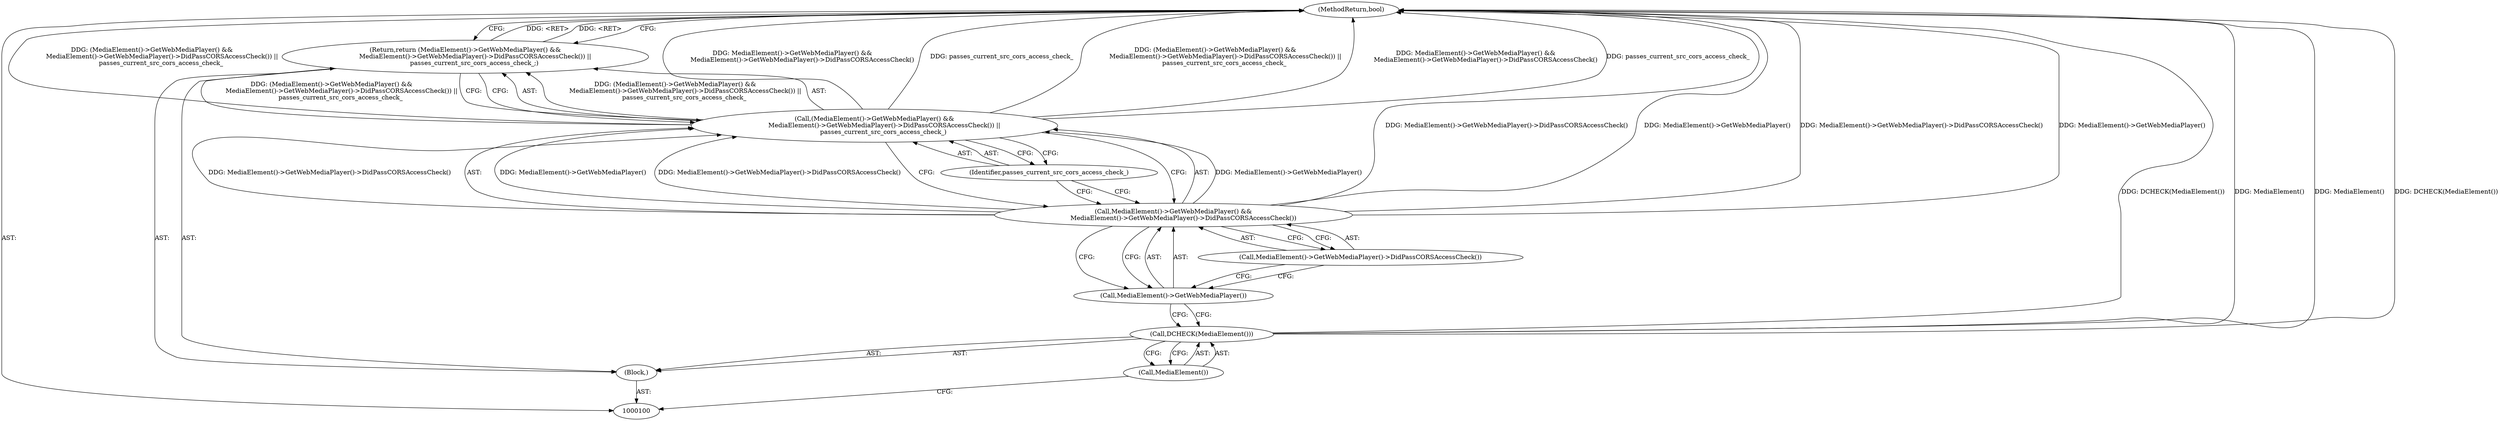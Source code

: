 digraph "1_Chrome_761c75d2d607638ff53c764b4925bcca9be601d8_2" {
"1000110" [label="(MethodReturn,bool)"];
"1000101" [label="(Block,)"];
"1000102" [label="(Call,DCHECK(MediaElement()))"];
"1000103" [label="(Call,MediaElement())"];
"1000106" [label="(Call,MediaElement()->GetWebMediaPlayer() &&\n          MediaElement()->GetWebMediaPlayer()->DidPassCORSAccessCheck())"];
"1000107" [label="(Call,MediaElement()->GetWebMediaPlayer())"];
"1000104" [label="(Return,return (MediaElement()->GetWebMediaPlayer() &&\n          MediaElement()->GetWebMediaPlayer()->DidPassCORSAccessCheck()) ||\n         passes_current_src_cors_access_check_;)"];
"1000105" [label="(Call,(MediaElement()->GetWebMediaPlayer() &&\n          MediaElement()->GetWebMediaPlayer()->DidPassCORSAccessCheck()) ||\n         passes_current_src_cors_access_check_)"];
"1000108" [label="(Call,MediaElement()->GetWebMediaPlayer()->DidPassCORSAccessCheck())"];
"1000109" [label="(Identifier,passes_current_src_cors_access_check_)"];
"1000110" -> "1000100"  [label="AST: "];
"1000110" -> "1000104"  [label="CFG: "];
"1000106" -> "1000110"  [label="DDG: MediaElement()->GetWebMediaPlayer()->DidPassCORSAccessCheck()"];
"1000106" -> "1000110"  [label="DDG: MediaElement()->GetWebMediaPlayer()"];
"1000105" -> "1000110"  [label="DDG: (MediaElement()->GetWebMediaPlayer() &&\n          MediaElement()->GetWebMediaPlayer()->DidPassCORSAccessCheck()) ||\n         passes_current_src_cors_access_check_"];
"1000105" -> "1000110"  [label="DDG: MediaElement()->GetWebMediaPlayer() &&\n          MediaElement()->GetWebMediaPlayer()->DidPassCORSAccessCheck()"];
"1000105" -> "1000110"  [label="DDG: passes_current_src_cors_access_check_"];
"1000102" -> "1000110"  [label="DDG: MediaElement()"];
"1000102" -> "1000110"  [label="DDG: DCHECK(MediaElement())"];
"1000104" -> "1000110"  [label="DDG: <RET>"];
"1000101" -> "1000100"  [label="AST: "];
"1000102" -> "1000101"  [label="AST: "];
"1000104" -> "1000101"  [label="AST: "];
"1000102" -> "1000101"  [label="AST: "];
"1000102" -> "1000103"  [label="CFG: "];
"1000103" -> "1000102"  [label="AST: "];
"1000107" -> "1000102"  [label="CFG: "];
"1000102" -> "1000110"  [label="DDG: MediaElement()"];
"1000102" -> "1000110"  [label="DDG: DCHECK(MediaElement())"];
"1000103" -> "1000102"  [label="AST: "];
"1000103" -> "1000100"  [label="CFG: "];
"1000102" -> "1000103"  [label="CFG: "];
"1000106" -> "1000105"  [label="AST: "];
"1000106" -> "1000107"  [label="CFG: "];
"1000106" -> "1000108"  [label="CFG: "];
"1000107" -> "1000106"  [label="AST: "];
"1000108" -> "1000106"  [label="AST: "];
"1000109" -> "1000106"  [label="CFG: "];
"1000105" -> "1000106"  [label="CFG: "];
"1000106" -> "1000110"  [label="DDG: MediaElement()->GetWebMediaPlayer()->DidPassCORSAccessCheck()"];
"1000106" -> "1000110"  [label="DDG: MediaElement()->GetWebMediaPlayer()"];
"1000106" -> "1000105"  [label="DDG: MediaElement()->GetWebMediaPlayer()"];
"1000106" -> "1000105"  [label="DDG: MediaElement()->GetWebMediaPlayer()->DidPassCORSAccessCheck()"];
"1000107" -> "1000106"  [label="AST: "];
"1000107" -> "1000102"  [label="CFG: "];
"1000108" -> "1000107"  [label="CFG: "];
"1000106" -> "1000107"  [label="CFG: "];
"1000104" -> "1000101"  [label="AST: "];
"1000104" -> "1000105"  [label="CFG: "];
"1000105" -> "1000104"  [label="AST: "];
"1000110" -> "1000104"  [label="CFG: "];
"1000104" -> "1000110"  [label="DDG: <RET>"];
"1000105" -> "1000104"  [label="DDG: (MediaElement()->GetWebMediaPlayer() &&\n          MediaElement()->GetWebMediaPlayer()->DidPassCORSAccessCheck()) ||\n         passes_current_src_cors_access_check_"];
"1000105" -> "1000104"  [label="AST: "];
"1000105" -> "1000106"  [label="CFG: "];
"1000105" -> "1000109"  [label="CFG: "];
"1000106" -> "1000105"  [label="AST: "];
"1000109" -> "1000105"  [label="AST: "];
"1000104" -> "1000105"  [label="CFG: "];
"1000105" -> "1000110"  [label="DDG: (MediaElement()->GetWebMediaPlayer() &&\n          MediaElement()->GetWebMediaPlayer()->DidPassCORSAccessCheck()) ||\n         passes_current_src_cors_access_check_"];
"1000105" -> "1000110"  [label="DDG: MediaElement()->GetWebMediaPlayer() &&\n          MediaElement()->GetWebMediaPlayer()->DidPassCORSAccessCheck()"];
"1000105" -> "1000110"  [label="DDG: passes_current_src_cors_access_check_"];
"1000105" -> "1000104"  [label="DDG: (MediaElement()->GetWebMediaPlayer() &&\n          MediaElement()->GetWebMediaPlayer()->DidPassCORSAccessCheck()) ||\n         passes_current_src_cors_access_check_"];
"1000106" -> "1000105"  [label="DDG: MediaElement()->GetWebMediaPlayer()"];
"1000106" -> "1000105"  [label="DDG: MediaElement()->GetWebMediaPlayer()->DidPassCORSAccessCheck()"];
"1000108" -> "1000106"  [label="AST: "];
"1000108" -> "1000107"  [label="CFG: "];
"1000106" -> "1000108"  [label="CFG: "];
"1000109" -> "1000105"  [label="AST: "];
"1000109" -> "1000106"  [label="CFG: "];
"1000105" -> "1000109"  [label="CFG: "];
}
